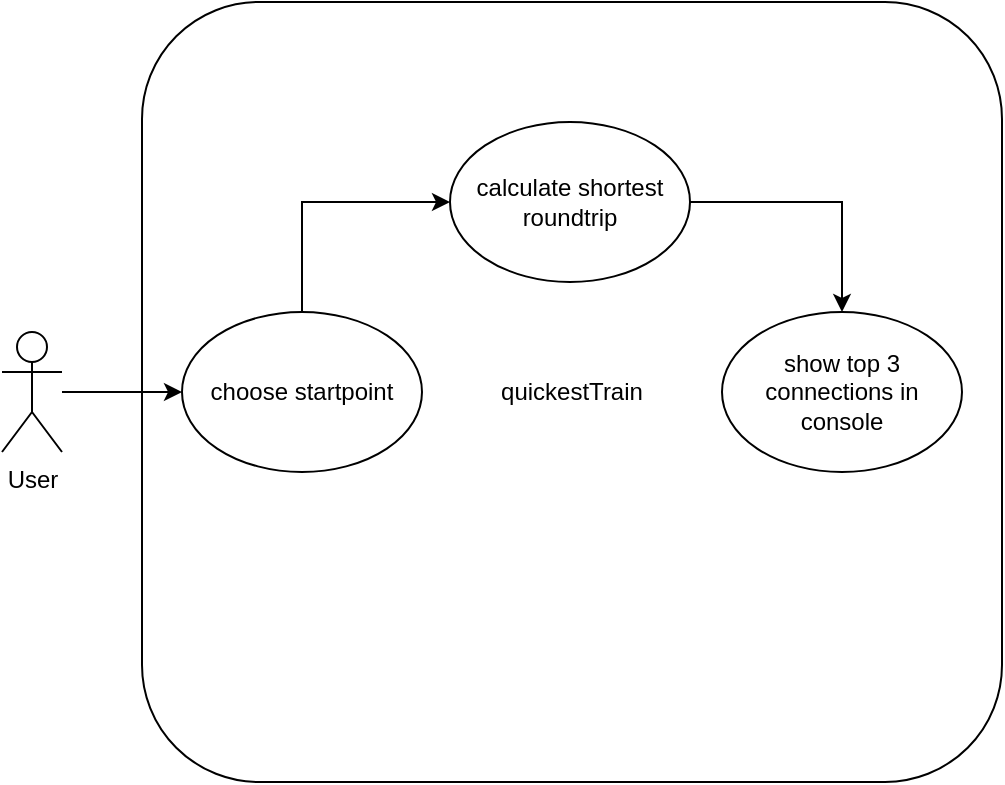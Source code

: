 <mxfile version="15.6.5" type="device"><diagram id="nM8sx3H1bu3HaKSzywSF" name="Page-1"><mxGraphModel dx="1038" dy="547" grid="1" gridSize="10" guides="1" tooltips="1" connect="1" arrows="1" fold="1" page="1" pageScale="1" pageWidth="827" pageHeight="1169" math="0" shadow="0"><root><mxCell id="0"/><mxCell id="1" parent="0"/><mxCell id="0Yc_84Rt8XZVsHgm--P--1" value="quickestTrain" style="rounded=1;whiteSpace=wrap;html=1;fillColor=default;strokeColor=default;fontColor=default;" vertex="1" parent="1"><mxGeometry x="200" y="50" width="430" height="390" as="geometry"/></mxCell><mxCell id="0Yc_84Rt8XZVsHgm--P--9" style="edgeStyle=orthogonalEdgeStyle;rounded=0;orthogonalLoop=1;jettySize=auto;html=1;labelBackgroundColor=default;fontColor=default;strokeColor=default;entryX=0;entryY=0.5;entryDx=0;entryDy=0;" edge="1" parent="1" source="0Yc_84Rt8XZVsHgm--P--2" target="0Yc_84Rt8XZVsHgm--P--10"><mxGeometry relative="1" as="geometry"><mxPoint x="240" y="245" as="targetPoint"/></mxGeometry></mxCell><mxCell id="0Yc_84Rt8XZVsHgm--P--2" value="User" style="shape=umlActor;html=1;verticalLabelPosition=bottom;verticalAlign=top;align=center;fontColor=default;strokeColor=default;fillColor=default;" vertex="1" parent="1"><mxGeometry x="130" y="215" width="30" height="60" as="geometry"/></mxCell><mxCell id="0Yc_84Rt8XZVsHgm--P--13" value="" style="edgeStyle=orthogonalEdgeStyle;rounded=0;orthogonalLoop=1;jettySize=auto;html=1;labelBackgroundColor=default;fontColor=default;strokeColor=default;entryX=0;entryY=0.5;entryDx=0;entryDy=0;" edge="1" parent="1" source="0Yc_84Rt8XZVsHgm--P--10" target="0Yc_84Rt8XZVsHgm--P--12"><mxGeometry relative="1" as="geometry"><Array as="points"><mxPoint x="280" y="150"/></Array></mxGeometry></mxCell><mxCell id="0Yc_84Rt8XZVsHgm--P--10" value="choose startpoint" style="ellipse;whiteSpace=wrap;html=1;fontColor=default;strokeColor=default;fillColor=default;" vertex="1" parent="1"><mxGeometry x="220" y="205" width="120" height="80" as="geometry"/></mxCell><mxCell id="0Yc_84Rt8XZVsHgm--P--15" value="" style="edgeStyle=orthogonalEdgeStyle;rounded=0;orthogonalLoop=1;jettySize=auto;html=1;labelBackgroundColor=default;fontColor=default;strokeColor=default;" edge="1" parent="1" source="0Yc_84Rt8XZVsHgm--P--12" target="0Yc_84Rt8XZVsHgm--P--14"><mxGeometry relative="1" as="geometry"/></mxCell><mxCell id="0Yc_84Rt8XZVsHgm--P--12" value="calculate shortest roundtrip" style="ellipse;whiteSpace=wrap;html=1;fontColor=default;strokeColor=default;fillColor=default;" vertex="1" parent="1"><mxGeometry x="354" y="110" width="120" height="80" as="geometry"/></mxCell><mxCell id="0Yc_84Rt8XZVsHgm--P--14" value="show top 3 connections in console" style="ellipse;whiteSpace=wrap;html=1;fontColor=default;strokeColor=default;fillColor=default;" vertex="1" parent="1"><mxGeometry x="490" y="205" width="120" height="80" as="geometry"/></mxCell></root></mxGraphModel></diagram></mxfile>
